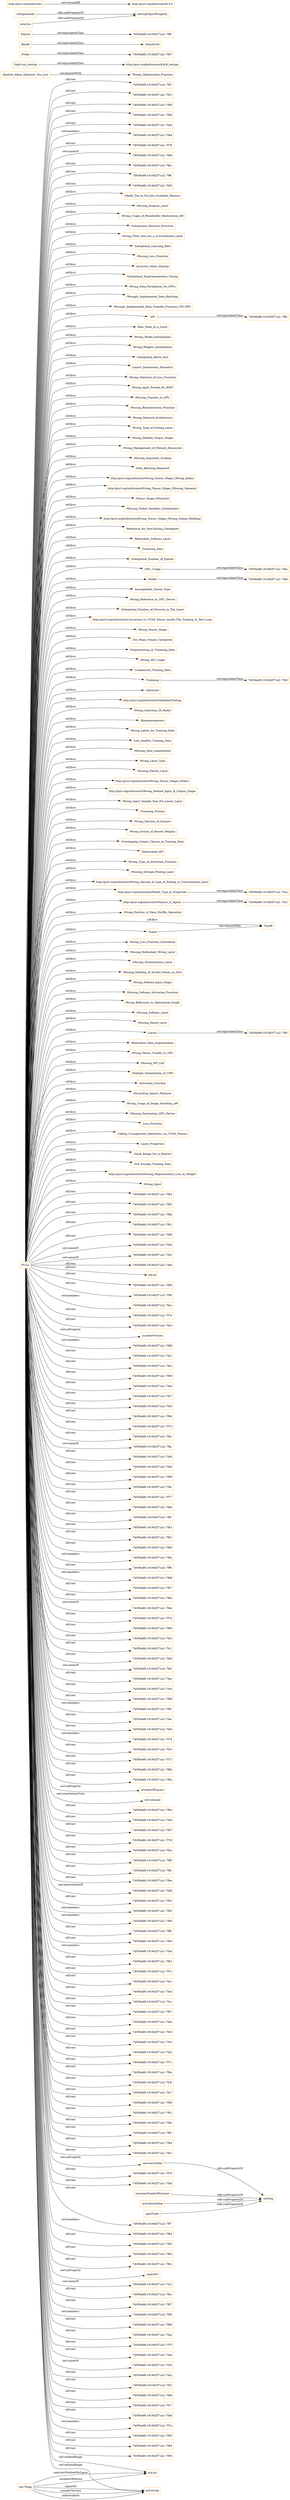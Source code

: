digraph ar2dtool_diagram { 
rankdir=LR;
size="1501"
node [shape = rectangle, color="orange"]; ":Model_Too_to_Fit_Into_Avaliable_Memory" ":Missing_Dropout_Layer" ":Wrong_Usage_of_Placeholder_Restoration_API" ":Suboptimal_Network_Structure" ":Wrong_Filter_Size_for_a_Convolutional_Layer" ":Suboptimal_Learning_Rate" ":Missing_Loss_Function" "7d056a88:1919d2f71a2:-7ffb" ":Incorrect_State_Sharing" ":Suboptimal_Hyperparameters_Tuning" ":Wrong_Data_Parallelism_On_GPUs" ":Wrongly_Implemented_Data_Batching" ":Wrongly_Implemented_Data_Transfer_Function_CPU-GPU" ":API" ":Bias_Need_In_a_Layer" ":Wrong_Model_Initialization" ":Wrong_Optimisation_Function" ":Wrong_Weights_Initialization" ":Suboptimal_Batch_Size" ":Split-run_testing" ":Layers_Dimensions_Mismatch" ":Wrong_Selection_of_Loss_Function" ":Wrong_input_Format_for_RNN" ":Missing_Transfer_to_GPU" "7d056a88:1919d2f71a2:-7fdf" ":Missing_Reluactivation_Function" ":Wrong_Network_Architecture" ":Wrong_Type_of_Pooling_Layer" ":Wrong_Defined_Output_Shape" ":Wrong_Manegement_of_Memory_Resources" ":Missing_Argument_Scoping" ":Data_Batching_Required" "http://purl.org/milto/onto/Wrong_Tensor_Shape_(Wrong_Index)" "http://purl.org/milto/onto/Wrong_Tensor_Shape_(Missing_Squeeze)" ":Tensor_Shape_Mismatch" ":Missing_Global_Variables_Initialisation" "http://purl.org/milto/onto/Wrong_Tensor_Shape_(Wrong_Output_Padding)" ":Reference_for_Non-Exiting_Checkpoint" ":Redundant_Softmax_Layer" ":Trainning_Data" "7d056a88:1919d2f71a2:-7fc3" ":Suboptimal_Number_of_Epochs" ":GPU_Usage" ":Model" ":Incompatible_Tensor_Type" ":Wrong_Reference_to_GPU_Device" ":Suboptimal_Number_of_Neurons_in_The_Layer" "http://purl.org/milto/onto/Conversion_to_CUDA_Tensor_Inside_The_Training_&_Test_Loop" ":Wrong_Tensor_Shape" ":Too_Many_Output_Categories" ":Preprocessing_of_Trainning_Data" "http://purl.org/milto/onto/A/A-B_testing" ":Wrong_API_Usage" ":Unbalanced_Training_Data" ":Trainning" ":Optimizer" "http://purl.org/milto/onto/Validation/Testing" "7d056a88:1919d2f71a2:-7fca" ":Wrong_Selection_Of_Model" ":Hyperparameters" ":Wrong_Labels_for_Training_Data" ":Low_Quallity_Training_Data" ":Probe" ":Missing_Data_Augmetation" ":Wrong_Layer_Type" ":Missing_Flatten_Layer" "http://purl.org/milto/onto/Wrong_Tensor_Shape_(Other)" ":Sensitivity" "http://purl.org/milto/onto/Wrong_Defined_Input_&_Output_Shape" ":Wrong_Input_Sample_Size_For_Linear_Layer" ":Trainning_Process" ":Wrong_Slection_of_Feature" ":Wrong_format_of_Passed_Weights" ":Overlapping_Output_Classes_in_Training_Data" ":Deprecated_API" "7d056a88:1919d2f71a2:-7ff0" ":Wrong_Type_of_Activetion_Function" "7d056a88:1919d2f71a2:-7fd3" ":Missing_Average_Pooling_Layer" "http://purl.org/milto/onto/Wrong_Amount_&_type_of_Pooling_in_Convolutional_Layer" "http://purl.org/milto/onto/Model_Type_&_Properties" "http://purl.org/milto/onto/Tensors_&_Inputs" ":Wrong_Position_of_Data_Shuffle_Operation" ":TypeA" ":Wrong_Loss_Function_Calculation" ":Missing_Redundant_Wrong_Layer" ":Missing_Normalization_Layer" ":Missing_Masking_of_Invalid_Values_to_Zero" ":Wrong_Defined_Input_Shape" ":Missing_Softmax_Activation_Function" ":Wrong_Reference_to_Operational_Graph" ":Missing_Softmax_Layer" ":Missing_Dense_Layer" ":Layers" ":Redundant_Data_Augmentation" ":Wrong_Tensor_Tranfer_to_GPU" ":Missing_API_Call" ":Multiple_Initialization_of_CNN" ":Activation_Function" ":Discarding_Import_Features" ":Wrong_Usage_of_Image_Decoding_API" ":Epsilon_Adam_Optmiser_Too_Low" ":Missing_Destination_GPU_Devise" "7d056a88:1919d2f71a2:-7fea" ":Loss_Function" ":Calling_Unsupported_Operations_on_CUDA_Tensors" ":TypeB" ":Layer_Properties" ":Small_Range_For_a_Feature" ":Not_Enough_Training_Data" "http://purl.org/milto/onto/Missing_Regularisation_Loss_&_Weight" ":Recall" ":Failure" "7d056a88:1919d2f71a2:-7fdb" ":Wrong_Input" "7d056a88:1919d2f71a2:-7fd7" ; /*classes style*/
	":Split-run_testing" -> "http://purl.org/milto/onto/A/A-B_testing" [ label = "owl:equivalentClass" ];
	"NULL" -> "7d056a88:1919d2f71a2:-7fb4" [ label = "rdf:rest" ];
	"NULL" -> ":Wrong_Filter_Size_for_a_Convolutional_Layer" [ label = "rdf:first" ];
	"NULL" -> "http://purl.org/milto/onto/Wrong_Tensor_Shape_(Missing_Squeeze)" [ label = "rdf:first" ];
	"NULL" -> "7d056a88:1919d2f71a2:-7f82" [ label = "rdf:rest" ];
	"NULL" -> "7d056a88:1919d2f71a2:-7f9b" [ label = "rdf:rest" ];
	"NULL" -> "http://purl.org/milto/onto/Model_Type_&_Properties" [ label = "rdf:first" ];
	"NULL" -> "7d056a88:1919d2f71a2:-7f61" [ label = "rdf:rest" ];
	"NULL" -> "7d056a88:1919d2f71a2:-7fd9" [ label = "rdf:rest" ];
	"NULL" -> "7d056a88:1919d2f71a2:-7fda" [ label = "owl:unionOf" ];
	"NULL" -> "7d056a88:1919d2f71a2:-7fd2" [ label = "owl:unionOf" ];
	"NULL" -> ":Wrong_Reference_to_GPU_Device" [ label = "rdf:first" ];
	"NULL" -> ":Missing_Destination_GPU_Devise" [ label = "rdf:first" ];
	"NULL" -> "7d056a88:1919d2f71a2:-7feb" [ label = "rdf:rest" ];
	"NULL" -> "http://purl.org/milto/onto/Wrong_Amount_&_type_of_Pooling_in_Convolutional_Layer" [ label = "rdf:first" ];
	"NULL" -> "rdf:nil" [ label = "rdf:rest" ];
	"NULL" -> "7d056a88:1919d2f71a2:-7f86" [ label = "rdf:rest" ];
	"NULL" -> "7d056a88:1919d2f71a2:-7f9f" [ label = "rdf:rest" ];
	"NULL" -> "7d056a88:1919d2f71a2:-7fae" [ label = "owl:members" ];
	"NULL" -> "7d056a88:1919d2f71a2:-7f7e" [ label = "rdf:rest" ];
	"NULL" -> "7d056a88:1919d2f71a2:-7fe3" [ label = "rdf:rest" ];
	"NULL" -> ":Wrong_Loss_Function_Calculation" [ label = "rdf:first" ];
	"NULL" -> ":numberVersion" [ label = "owl:onProperty" ];
	"NULL" -> ":Wrong_Type_of_Pooling_Layer" [ label = "rdf:first" ];
	"NULL" -> "7d056a88:1919d2f71a2:-7f88" [ label = "owl:members" ];
	"NULL" -> "7d056a88:1919d2f71a2:-7fa1" [ label = "rdf:rest" ];
	"NULL" -> "7d056a88:1919d2f71a2:-7fce" [ label = "rdf:rest" ];
	"NULL" -> "7d056a88:1919d2f71a2:-7f69" [ label = "rdf:rest" ];
	"NULL" -> "7d056a88:1919d2f71a2:-7fad" [ label = "rdf:rest" ];
	"NULL" -> "7d056a88:1919d2f71a2:-7fe7" [ label = "rdf:rest" ];
	"NULL" -> ":Wrong_Weights_Initialization" [ label = "rdf:first" ];
	"NULL" -> ":Data_Batching_Required" [ label = "rdf:first" ];
	"NULL" -> "7d056a88:1919d2f71a2:-7fc6" [ label = "rdf:rest" ];
	"NULL" -> ":Redundant_Data_Augmentation" [ label = "rdf:first" ];
	"NULL" -> ":Wrong_Manegement_of_Memory_Resources" [ label = "rdf:first" ];
	"NULL" -> ":Missing_Loss_Function" [ label = "rdf:first" ];
	"NULL" -> "7d056a88:1919d2f71a2:-7f94" [ label = "rdf:rest" ];
	"NULL" -> ":Wrong_Defined_Input_Shape" [ label = "rdf:first" ];
	"NULL" -> ":Model" [ label = "rdf:first" ];
	"NULL" -> "http://purl.org/milto/onto/Tensors_&_Inputs" [ label = "rdf:first" ];
	"NULL" -> "7d056a88:1919d2f71a2:-7f73" [ label = "rdf:rest" ];
	"NULL" -> "7d056a88:1919d2f71a2:-7f8c" [ label = "rdf:rest" ];
	"NULL" -> "7d056a88:1919d2f71a2:-7ffa" [ label = "owl:unionOf" ];
	"NULL" -> "7d056a88:1919d2f71a2:-7fd0" [ label = "rdf:rest" ];
	"NULL" -> ":Wrong_Usage_of_Image_Decoding_API" [ label = "rdf:first" ];
	"NULL" -> "7d056a88:1919d2f71a2:-7fa9" [ label = "rdf:rest" ];
	"NULL" -> ":Wrong_Input" [ label = "rdf:first" ];
	"NULL" -> ":Missing_Average_Pooling_Layer" [ label = "rdf:first" ];
	"NULL" -> "7d056a88:1919d2f71a2:-7f98" [ label = "rdf:rest" ];
	"NULL" -> ":Missing_Normalization_Layer" [ label = "rdf:first" ];
	"NULL" -> "7d056a88:1919d2f71a2:-7fdc" [ label = "rdf:rest" ];
	"NULL" -> "7d056a88:1919d2f71a2:-7f77" [ label = "rdf:rest" ];
	"NULL" -> ":Incompatible_Tensor_Type" [ label = "rdf:first" ];
	"NULL" -> "7d056a88:1919d2f71a2:-7fbb" [ label = "rdf:rest" ];
	"NULL" -> "7d056a88:1919d2f71a2:-7ff5" [ label = "rdf:rest" ];
	"NULL" -> ":Missing_Redundant_Wrong_Layer" [ label = "rdf:first" ];
	"NULL" -> ":Activation_Function" [ label = "rdf:first" ];
	"NULL" -> ":Overlapping_Output_Classes_in_Training_Data" [ label = "rdf:first" ];
	"NULL" -> "7d056a88:1919d2f71a2:-7fb3" [ label = "rdf:rest" ];
	"NULL" -> ":Too_Many_Output_Categories" [ label = "rdf:first" ];
	"NULL" -> "7d056a88:1919d2f71a2:-7f81" [ label = "rdf:rest" ];
	"NULL" -> ":Incorrect_State_Sharing" [ label = "rdf:first" ];
	"NULL" -> ":Unbalanced_Training_Data" [ label = "rdf:first" ];
	"NULL" -> "7d056a88:1919d2f71a2:-7f60" [ label = "rdf:rest" ];
	"NULL" -> "7d056a88:1919d2f71a2:-7fbe" [ label = "owl:members" ];
	"NULL" -> ":Optimizer" [ label = "rdf:first" ];
	"NULL" -> "7d056a88:1919d2f71a2:-7ff9" [ label = "rdf:rest" ];
	"NULL" -> ":Wrong_API_Usage" [ label = "rdf:first" ];
	"NULL" -> "7d056a88:1919d2f71a2:-7fb8" [ label = "owl:members" ];
	"NULL" -> "7d056a88:1919d2f71a2:-7fb7" [ label = "rdf:rest" ];
	"NULL" -> ":Wrong_Data_Parallelism_On_GPUs" [ label = "rdf:first" ];
	"NULL" -> ":Multiple_Initialization_of_CNN" [ label = "rdf:first" ];
	"NULL" -> "7d056a88:1919d2f71a2:-7f9e" [ label = "rdf:rest" ];
	"NULL" -> "7d056a88:1919d2f71a2:-7fde" [ label = "owl:unionOf" ];
	"NULL" -> "7d056a88:1919d2f71a2:-7f7d" [ label = "rdf:rest" ];
	"NULL" -> "7d056a88:1919d2f71a2:-7f80" [ label = "rdf:rest" ];
	"NULL" -> "7d056a88:1919d2f71a2:-7fe2" [ label = "rdf:rest" ];
	"NULL" -> ":Hyperparameters" [ label = "rdf:first" ];
	"NULL" -> "7d056a88:1919d2f71a2:-7fc1" [ label = "rdf:rest" ];
	"NULL" -> "xsd:string" [ label = "owl:onDataRange" ];
	"NULL" -> "7d056a88:1919d2f71a2:-7fa0" [ label = "rdf:rest" ];
	"NULL" -> "7d056a88:1919d2f71a2:-7fef" [ label = "owl:unionOf" ];
	"NULL" -> "7d056a88:1919d2f71a2:-7fee" [ label = "rdf:rest" ];
	"NULL" -> ":Missing_Masking_of_Invalid_Values_to_Zero" [ label = "rdf:first" ];
	"NULL" -> ":Layers_Dimensions_Mismatch" [ label = "rdf:first" ];
	"NULL" -> "7d056a88:1919d2f71a2:-7fcd" [ label = "rdf:rest" ];
	"NULL" -> "7d056a88:1919d2f71a2:-7f68" [ label = "rdf:rest" ];
	"NULL" -> "7d056a88:1919d2f71a2:-7f9c" [ label = "owl:members" ];
	"NULL" -> "7d056a88:1919d2f71a2:-7fac" [ label = "rdf:rest" ];
	"NULL" -> ":Wrong_Defined_Output_Shape" [ label = "rdf:first" ];
	"NULL" -> "7d056a88:1919d2f71a2:-7fe6" [ label = "rdf:rest" ];
	"NULL" -> "7d056a88:1919d2f71a2:-7f74" [ label = "owl:members" ];
	"NULL" -> "7d056a88:1919d2f71a2:-7fc5" [ label = "rdf:rest" ];
	"NULL" -> "http://purl.org/milto/onto/Conversion_to_CUDA_Tensor_Inside_The_Training_&_Test_Loop" [ label = "rdf:first" ];
	"NULL" -> "7d056a88:1919d2f71a2:-7f72" [ label = "rdf:rest" ];
	"NULL" -> ":Wrong_Reference_to_Operational_Graph" [ label = "rdf:first" ];
	"NULL" -> "7d056a88:1919d2f71a2:-7f8b" [ label = "rdf:rest" ];
	"NULL" -> ":Wrong_Type_of_Activetion_Function" [ label = "rdf:first" ];
	"NULL" -> ":Wrong_Input_Sample_Size_For_Linear_Layer" [ label = "rdf:first" ];
	"NULL" -> "7d056a88:1919d2f71a2:-7f6a" [ label = "rdf:rest" ];
	"NULL" -> ":numberOfLayers" [ label = "owl:onProperty" ];
	"NULL" -> "owl:rational" [ label = "owl:someValuesFrom" ];
	"NULL" -> "7d056a88:1919d2f71a2:-7f9a" [ label = "rdf:rest" ];
	"NULL" -> "7d056a88:1919d2f71a2:-7fa8" [ label = "rdf:rest" ];
	"NULL" -> ":Loss_Function" [ label = "rdf:first" ];
	"NULL" -> "7d056a88:1919d2f71a2:-7f97" [ label = "rdf:rest" ];
	"NULL" -> ":Trainning_Process" [ label = "rdf:first" ];
	"NULL" -> ":Missing_Dropout_Layer" [ label = "rdf:first" ];
	"NULL" -> ":Missing_Dense_Layer" [ label = "rdf:first" ];
	"NULL" -> "7d056a88:1919d2f71a2:-7f76" [ label = "rdf:rest" ];
	"NULL" -> "7d056a88:1919d2f71a2:-7fba" [ label = "rdf:rest" ];
	"NULL" -> ":Missing_Global_Variables_Initialisation" [ label = "rdf:first" ];
	"NULL" -> "7d056a88:1919d2f71a2:-7f8f" [ label = "rdf:rest" ];
	"NULL" -> "7d056a88:1919d2f71a2:-7ff4" [ label = "rdf:rest" ];
	"NULL" -> ":Redundant_Softmax_Layer" [ label = "rdf:first" ];
	"NULL" -> "7d056a88:1919d2f71a2:-7f6e" [ label = "rdf:rest" ];
	"NULL" -> "7d056a88:1919d2f71a2:-7fd6" [ label = "owl:intersectionOf" ];
	"NULL" -> ":Calling_Unsupported_Operations_on_CUDA_Tensors" [ label = "rdf:first" ];
	"NULL" -> "7d056a88:1919d2f71a2:-7fb2" [ label = "rdf:rest" ];
	"NULL" -> "7d056a88:1919d2f71a2:-7f92" [ label = "owl:members" ];
	"NULL" -> ":Reference_for_Non-Exiting_Checkpoint" [ label = "rdf:first" ];
	"NULL" -> ":Layers" [ label = "rdf:first" ];
	"NULL" -> ":Trainning_Data" [ label = "rdf:first" ];
	"NULL" -> ":Suboptimal_Number_of_Neurons_in_The_Layer" [ label = "rdf:first" ];
	"NULL" -> "7d056a88:1919d2f71a2:-7f6b" [ label = "owl:members" ];
	"NULL" -> "7d056a88:1919d2f71a2:-7ff8" [ label = "rdf:rest" ];
	"NULL" -> ":Layer_Properties" [ label = "rdf:first" ];
	"NULL" -> ":Suboptimal_Number_of_Epochs" [ label = "rdf:first" ];
	"NULL" -> "7d056a88:1919d2f71a2:-7fb6" [ label = "rdf:rest" ];
	"NULL" -> "7d056a88:1919d2f71a2:-7fa4" [ label = "owl:members" ];
	"NULL" -> ":API" [ label = "rdf:first" ];
	"NULL" -> "7d056a88:1919d2f71a2:-7f63" [ label = "rdf:rest" ];
	"NULL" -> ":Wrong_Network_Architecture" [ label = "rdf:first" ];
	"NULL" -> "7d056a88:1919d2f71a2:-7f7c" [ label = "rdf:rest" ];
	"NULL" -> "7d056a88:1919d2f71a2:-7fe1" [ label = "rdf:rest" ];
	"NULL" -> ":Missing_Transfer_to_GPU" [ label = "rdf:first" ];
	"NULL" -> ":Wrong_format_of_Passed_Weights" [ label = "rdf:first" ];
	"NULL" -> ":Wrong_Model_Initialization" [ label = "rdf:first" ];
	"NULL" -> ":Wrong_input_Format_for_RNN" [ label = "rdf:first" ];
	"NULL" -> "http://purl.org/milto/onto/Wrong_Tensor_Shape_(Other)" [ label = "rdf:first" ];
	"NULL" -> "7d056a88:1919d2f71a2:-7fed" [ label = "rdf:rest" ];
	"NULL" -> "7d056a88:1919d2f71a2:-7fcc" [ label = "rdf:rest" ];
	"NULL" -> "7d056a88:1919d2f71a2:-7f67" [ label = "rdf:rest" ];
	"NULL" -> ":Suboptimal_Learning_Rate" [ label = "rdf:first" ];
	"NULL" -> "7d056a88:1919d2f71a2:-7fab" [ label = "rdf:rest" ];
	"NULL" -> "7d056a88:1919d2f71a2:-7fe5" [ label = "rdf:rest" ];
	"NULL" -> ":Deprecated_API" [ label = "rdf:first" ];
	"NULL" -> "7d056a88:1919d2f71a2:-7fc4" [ label = "rdf:rest" ];
	"NULL" -> "7d056a88:1919d2f71a2:-7fa3" [ label = "rdf:rest" ];
	"NULL" -> ":TypeA" [ label = "rdf:first" ];
	"NULL" -> ":Wrongly_Implemented_Data_Transfer_Function_CPU-GPU" [ label = "rdf:first" ];
	"NULL" -> "xsd:int" [ label = "owl:onDataRange" ];
	"NULL" -> "7d056a88:1919d2f71a2:-7f71" [ label = "rdf:rest" ];
	"NULL" -> "7d056a88:1919d2f71a2:-7f8a" [ label = "rdf:rest" ];
	"NULL" -> ":Low_Quallity_Training_Data" [ label = "rdf:first" ];
	"NULL" -> "7d056a88:1919d2f71a2:-7fc8" [ label = "rdf:rest" ];
	"NULL" -> "7d056a88:1919d2f71a2:-7fa7" [ label = "rdf:rest" ];
	"NULL" -> "7d056a88:1919d2f71a2:-7f96" [ label = "rdf:rest" ];
	"NULL" -> ":Suboptimal_Batch_Size" [ label = "rdf:first" ];
	"NULL" -> ":TypeB" [ label = "rdf:first" ];
	"NULL" -> "7d056a88:1919d2f71a2:-7f91" [ label = "rdf:rest" ];
	"NULL" -> "7d056a88:1919d2f71a2:-7f8e" [ label = "rdf:rest" ];
	"NULL" -> ":Wrong_Usage_of_Placeholder_Restoration_API" [ label = "rdf:first" ];
	"NULL" -> "7d056a88:1919d2f71a2:-7ff3" [ label = "rdf:rest" ];
	"NULL" -> ":Wrong_Selection_Of_Model" [ label = "rdf:first" ];
	"NULL" -> "7d056a88:1919d2f71a2:-7f6d" [ label = "rdf:rest" ];
	"NULL" -> ":GPU_Usage" [ label = "rdf:first" ];
	"NULL" -> "7d056a88:1919d2f71a2:-7fb1" [ label = "rdf:rest" ];
	"NULL" -> "7d056a88:1919d2f71a2:-7f79" [ label = "rdf:rest" ];
	"NULL" -> "7d056a88:1919d2f71a2:-7fbd" [ label = "rdf:rest" ];
	"NULL" -> ":Small_Range_For_a_Feature" [ label = "rdf:first" ];
	"NULL" -> "7d056a88:1919d2f71a2:-7ff7" [ label = "rdf:rest" ];
	"NULL" -> ":Wrong_Position_of_Data_Shuffle_Operation" [ label = "rdf:first" ];
	"NULL" -> ":Missing_Data_Augmetation" [ label = "rdf:first" ];
	"NULL" -> "7d056a88:1919d2f71a2:-7f84" [ label = "owl:members" ];
	"NULL" -> "7d056a88:1919d2f71a2:-7fb5" [ label = "rdf:rest" ];
	"NULL" -> "http://purl.org/milto/onto/Missing_Regularisation_Loss_&_Weight" [ label = "rdf:first" ];
	"NULL" -> ":Not_Enough_Training_Data" [ label = "rdf:first" ];
	"NULL" -> "http://purl.org/milto/onto/Validation/Testing" [ label = "rdf:first" ];
	"NULL" -> "7d056a88:1919d2f71a2:-7f83" [ label = "rdf:rest" ];
	"NULL" -> ":Bias_Need_In_a_Layer" [ label = "rdf:first" ];
	"NULL" -> ":accuracyValue" [ label = "owl:onProperty" ];
	"NULL" -> "7d056a88:1919d2f71a2:-7f62" [ label = "rdf:rest" ];
	"NULL" -> ":Trainning" [ label = "rdf:first" ];
	"NULL" -> ":Discarding_Import_Features" [ label = "rdf:first" ];
	"NULL" -> ":nameSO" [ label = "owl:onProperty" ];
	"NULL" -> ":Preprocessing_of_Trainning_Data" [ label = "rdf:first" ];
	"NULL" -> "7d056a88:1919d2f71a2:-7fc2" [ label = "owl:unionOf" ];
	"NULL" -> ":Wrong_Slection_of_Feature" [ label = "rdf:first" ];
	"NULL" -> "7d056a88:1919d2f71a2:-7fec" [ label = "rdf:rest" ];
	"NULL" -> ":Wrongly_Implemented_Data_Batching" [ label = "rdf:first" ];
	"NULL" -> "7d056a88:1919d2f71a2:-7f87" [ label = "rdf:rest" ];
	"NULL" -> "7d056a88:1919d2f71a2:-7f6f" [ label = "owl:members" ];
	"NULL" -> "7d056a88:1919d2f71a2:-7f66" [ label = "rdf:rest" ];
	"NULL" -> ":Missing_Reluactivation_Function" [ label = "rdf:first" ];
	"NULL" -> "7d056a88:1919d2f71a2:-7faa" [ label = "rdf:rest" ];
	"NULL" -> "7d056a88:1919d2f71a2:-7f7f" [ label = "rdf:rest" ];
	"NULL" -> "7d056a88:1919d2f71a2:-7fe4" [ label = "rdf:rest" ];
	"NULL" -> ":Tensor_Shape_Mismatch" [ label = "rdf:first" ];
	"NULL" -> ":Missing_Softmax_Activation_Function" [ label = "rdf:first" ];
	"NULL" -> "7d056a88:1919d2f71a2:-7fc9" [ label = "owl:unionOf" ];
	"NULL" -> ":Wrong_Labels_for_Training_Data" [ label = "rdf:first" ];
	"NULL" -> "7d056a88:1919d2f71a2:-7fa2" [ label = "rdf:rest" ];
	"NULL" -> ":Model_Too_to_Fit_Into_Avaliable_Memory" [ label = "rdf:first" ];
	"NULL" -> "7d056a88:1919d2f71a2:-7fcf" [ label = "rdf:rest" ];
	"NULL" -> ":Missing_Softmax_Layer" [ label = "rdf:first" ];
	"NULL" -> "7d056a88:1919d2f71a2:-7fe8" [ label = "rdf:rest" ];
	"NULL" -> ":Wrong_Layer_Type" [ label = "rdf:first" ];
	"NULL" -> "7d056a88:1919d2f71a2:-7fc7" [ label = "rdf:rest" ];
	"NULL" -> "http://purl.org/milto/onto/Wrong_Tensor_Shape_(Wrong_Index)" [ label = "rdf:first" ];
	"NULL" -> "7d056a88:1919d2f71a2:-7fa6" [ label = "rdf:rest" ];
	"NULL" -> "7d056a88:1919d2f71a2:-7f7a" [ label = "owl:members" ];
	"NULL" -> "7d056a88:1919d2f71a2:-7f95" [ label = "rdf:rest" ];
	"NULL" -> ":Suboptimal_Network_Structure" [ label = "rdf:first" ];
	"NULL" -> ":Wrong_Tensor_Shape" [ label = "rdf:first" ];
	"NULL" -> ":Wrong_Selection_of_Loss_Function" [ label = "rdf:first" ];
	"NULL" -> "7d056a88:1919d2f71a2:-7f8d" [ label = "rdf:rest" ];
	"NULL" -> "7d056a88:1919d2f71a2:-7f90" [ label = "rdf:rest" ];
	"NULL" -> "7d056a88:1919d2f71a2:-7ff2" [ label = "rdf:rest" ];
	"NULL" -> ":Missing_Argument_Scoping" [ label = "rdf:first" ];
	"NULL" -> "7d056a88:1919d2f71a2:-7fd1" [ label = "rdf:rest" ];
	"NULL" -> ":Missing_API_Call" [ label = "rdf:first" ];
	"NULL" -> "http://purl.org/milto/onto/Wrong_Defined_Input_&_Output_Shape" [ label = "rdf:first" ];
	"NULL" -> ":Suboptimal_Hyperparameters_Tuning" [ label = "rdf:first" ];
	"NULL" -> "7d056a88:1919d2f71a2:-7fb0" [ label = "rdf:rest" ];
	"NULL" -> "7d056a88:1919d2f71a2:-7f99" [ label = "rdf:rest" ];
	"NULL" -> "7d056a88:1919d2f71a2:-7fdd" [ label = "rdf:rest" ];
	"NULL" -> "http://purl.org/milto/onto/Wrong_Tensor_Shape_(Wrong_Output_Padding)" [ label = "rdf:first" ];
	"NULL" -> "7d056a88:1919d2f71a2:-7f64" [ label = "owl:members" ];
	"NULL" -> "7d056a88:1919d2f71a2:-7f78" [ label = "rdf:rest" ];
	"NULL" -> "7d056a88:1919d2f71a2:-7fe9" [ label = "owl:unionOf" ];
	"NULL" -> "7d056a88:1919d2f71a2:-7fbc" [ label = "rdf:rest" ];
	"NULL" -> "7d056a88:1919d2f71a2:-7ff6" [ label = "rdf:rest" ];
	"NULL" -> ":Wrong_Tensor_Tranfer_to_GPU" [ label = "rdf:first" ];
	"NULL" -> "7d056a88:1919d2f71a2:-7fd5" [ label = "rdf:rest" ];
	"NULL" -> ":Missing_Flatten_Layer" [ label = "rdf:first" ];
	"http://purl.org/milto/onto/Model_Type_&_Properties" -> "7d056a88:1919d2f71a2:-7fca" [ label = "owl:equivalentClass" ];
	":Epsilon_Adam_Optmiser_Too_Low" -> ":Wrong_Optimisation_Function" [ label = "owl:disjointWith" ];
	":Trainning" -> "7d056a88:1919d2f71a2:-7fd3" [ label = "owl:equivalentClass" ];
	":neuronsNumberPerLayer" -> ":setting" [ label = "rdfs:subPropertyOf" ];
	":TypeA" -> ":TypeB" [ label = "owl:disjointWith" ];
	"http://purl.org/milto/onto/Tensors_&_Inputs" -> "7d056a88:1919d2f71a2:-7fc3" [ label = "owl:equivalentClass" ];
	":accuracyValue" -> ":setting" [ label = "rdfs:subPropertyOf" ];
	":Probe" -> "7d056a88:1919d2f71a2:-7fd7" [ label = "owl:equivalentClass" ];
	":API" -> "7d056a88:1919d2f71a2:-7ffb" [ label = "owl:equivalentClass" ];
	":Model" -> "7d056a88:1919d2f71a2:-7fdb" [ label = "owl:equivalentClass" ];
	":isDeprecated" -> "owl:topObjectProperty" [ label = "rdfs:subPropertyOf" ];
	":activationValue" -> ":setting" [ label = "rdfs:subPropertyOf" ];
	":GPU_Usage" -> "7d056a88:1919d2f71a2:-7fea" [ label = "owl:equivalentClass" ];
	":Recall" -> ":Sensitivity" [ label = "owl:equivalentClass" ];
	"http://purl.org/milto/onto" -> "http://purl.org/milto/onto/6.0.0" [ label = "owl:versionIRI" ];
	":gpuTypes" -> ":setting" [ label = "rdfs:subPropertyOf" ];
	":isActive" -> "owl:topObjectProperty" [ label = "rdfs:subPropertyOf" ];
	":Layers" -> "7d056a88:1919d2f71a2:-7fdf" [ label = "owl:equivalentClass" ];
	":Failure" -> "7d056a88:1919d2f71a2:-7ff0" [ label = "owl:equivalentClass" ];
	"owl:Thing" -> "xsd:string" [ label = ":nameSO" ];
	"owl:Thing" -> "xsd:int" [ label = ":neuronsNumberPerLayer" ];
	"owl:Thing" -> "xsd:string" [ label = ":numberVersion" ];
	"owl:Thing" -> "xsd:int" [ label = ":numberOfDevice" ];
	"owl:Thing" -> "xsd:string" [ label = ":abbreviation" ];

}
